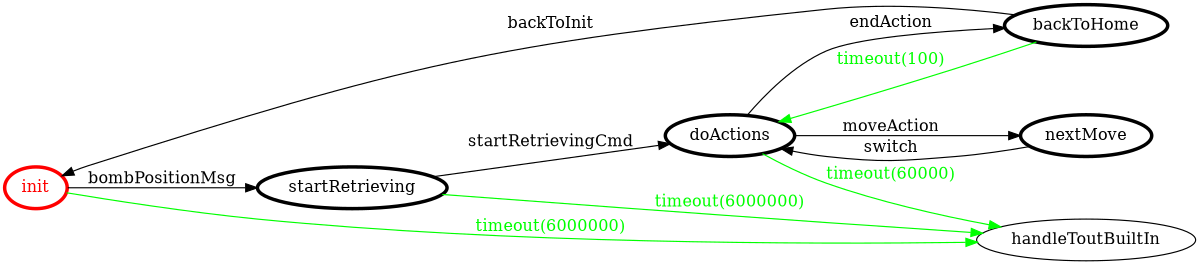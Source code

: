 /*
*
* A GraphViz DOT FSM description 
* Please use a GraphViz visualizer (like http://www.webgraphviz.com)
*  
*/

digraph finite_state_machine {
	rankdir=LR
	size="8,5"
	
	init [ color = red ][ fontcolor = red ][ penwidth = 3 ]
	startRetrieving [ color = black ][ fontcolor = black ][ penwidth = 3 ]
	backToHome [ color = black ][ fontcolor = black ][ penwidth = 3 ]
	doActions [ color = black ][ fontcolor = black ][ penwidth = 3 ]
	nextMove [ color = black ][ fontcolor = black ][ penwidth = 3 ]
	
	startRetrieving -> doActions [ label = "startRetrievingCmd" ][ color = black ][ fontcolor = black ]
	nextMove -> doActions [ label = "switch" ][ color = black ][ fontcolor = black ]
	init -> startRetrieving [ label = "bombPositionMsg" ][ color = black ][ fontcolor = black ]
	doActions -> handleToutBuiltIn [ label = "timeout(60000)" ][ color = green ][ fontcolor = green ]
	startRetrieving -> handleToutBuiltIn [ label = "timeout(6000000)" ][ color = green ][ fontcolor = green ]
	backToHome -> init [ label = "backToInit" ][ color = black ][ fontcolor = black ]
	init -> handleToutBuiltIn [ label = "timeout(6000000)" ][ color = green ][ fontcolor = green ]
	doActions -> nextMove [ label = "moveAction" ][ color = black ][ fontcolor = black ]
	backToHome -> doActions [ label = "timeout(100)" ][ color = green ][ fontcolor = green ]
	doActions -> backToHome [ label = "endAction" ][ color = black ][ fontcolor = black ]
}
